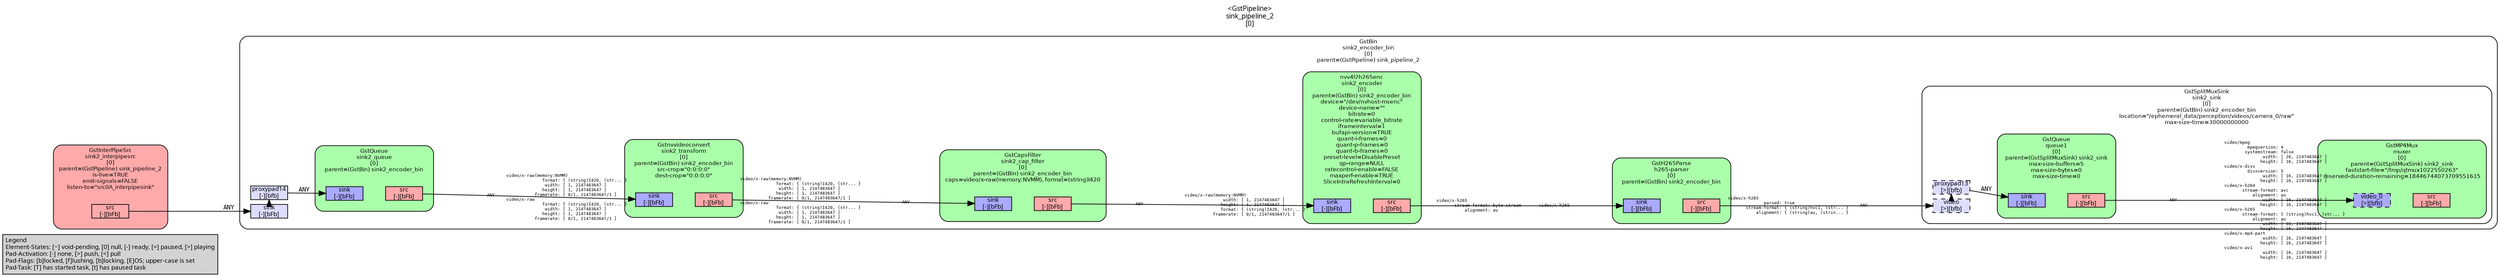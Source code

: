 digraph pipeline {
  rankdir=LR;
  fontname="sans";
  fontsize="10";
  labelloc=t;
  nodesep=.1;
  ranksep=.2;
  label="<GstPipeline>\nsink_pipeline_2\n[0]";
  node [style="filled,rounded", shape=box, fontsize="9", fontname="sans", margin="0.0,0.0"];
  edge [labelfontsize="6", fontsize="9", fontname="monospace"];
  
  legend [
    pos="0,0!",
    margin="0.05,0.05",
    style="filled",
    label="Legend\lElement-States: [~] void-pending, [0] null, [-] ready, [=] paused, [>] playing\lPad-Activation: [-] none, [>] push, [<] pull\lPad-Flags: [b]locked, [f]lushing, [b]locking, [E]OS; upper-case is set\lPad-Task: [T] has started task, [t] has paused task\l",
  ];
  subgraph cluster_sink2_interpipesrc_0x55b811c0f0 {
    fontname="Bitstream Vera Sans";
    fontsize="8";
    style="filled,rounded";
    color=black;
    label="GstInterPipeSrc\nsink2_interpipesrc\n[0]\nparent=(GstPipeline) sink_pipeline_2\nis-live=TRUE\nemit-signals=FALSE\nlisten-to=\"src0A_interpipesink\"";
    subgraph cluster_sink2_interpipesrc_0x55b811c0f0_src {
      label="";
      style="invis";
      sink2_interpipesrc_0x55b811c0f0_src_0x55b810fa00 [color=black, fillcolor="#ffaaaa", label="src\n[-][bFb]", height="0.2", style="filled,solid"];
    }

    fillcolor="#ffaaaa";
  }

  sink2_interpipesrc_0x55b811c0f0_src_0x55b810fa00 -> sink2_encoder_bin_0x55b80e8020_sink_0x55b8106b90 [label="ANY"]
  subgraph cluster_sink2_encoder_bin_0x55b80e8020 {
    fontname="Bitstream Vera Sans";
    fontsize="8";
    style="filled,rounded";
    color=black;
    label="GstBin\nsink2_encoder_bin\n[0]\nparent=(GstPipeline) sink_pipeline_2";
    subgraph cluster_sink2_encoder_bin_0x55b80e8020_sink {
      label="";
      style="invis";
      _proxypad14_0x55b8108540 [color=black, fillcolor="#ddddff", label="proxypad14\n[-][bfb]", height="0.2", style="filled,solid"];
    sink2_encoder_bin_0x55b80e8020_sink_0x55b8106b90 -> _proxypad14_0x55b8108540 [style=dashed, minlen=0]
      sink2_encoder_bin_0x55b80e8020_sink_0x55b8106b90 [color=black, fillcolor="#ddddff", label="sink\n[-][bFb]", height="0.2", style="filled,solid"];
    }

    fillcolor="#ffffff";
    subgraph cluster_sink2_sink_0x55b7e246f0 {
      fontname="Bitstream Vera Sans";
      fontsize="8";
      style="filled,rounded";
      color=black;
      label="GstSplitMuxSink\nsink2_sink\n[0]\nparent=(GstBin) sink2_encoder_bin\nlocation=\"/ephemeral_data/perception/videos/camera_0/raw\"\nmax-size-time=30000000000";
      subgraph cluster_sink2_sink_0x55b7e246f0_sink {
        label="";
        style="invis";
        _proxypad13_0x55b81082e0 [color=black, fillcolor="#ddddff", label="proxypad13\n[>][bfb]", height="0.2", style="filled,dashed"];
      sink2_sink_0x55b7e246f0_video_0x55b8106910 -> _proxypad13_0x55b81082e0 [style=dashed, minlen=0]
        sink2_sink_0x55b7e246f0_video_0x55b8106910 [color=black, fillcolor="#ddddff", label="video\n[>][bfb]", height="0.2", style="filled,dashed"];
      }

      fillcolor="#ffffff";
      subgraph cluster_queue1_0x55b7e2f9c0 {
        fontname="Bitstream Vera Sans";
        fontsize="8";
        style="filled,rounded";
        color=black;
        label="GstQueue\nqueue1\n[0]\nparent=(GstSplitMuxSink) sink2_sink\nmax-size-buffers=5\nmax-size-bytes=0\nmax-size-time=0";
        subgraph cluster_queue1_0x55b7e2f9c0_sink {
          label="";
          style="invis";
          queue1_0x55b7e2f9c0_sink_0x55b810f560 [color=black, fillcolor="#aaaaff", label="sink\n[-][bFb]", height="0.2", style="filled,solid"];
        }

        subgraph cluster_queue1_0x55b7e2f9c0_src {
          label="";
          style="invis";
          queue1_0x55b7e2f9c0_src_0x55b810f7b0 [color=black, fillcolor="#ffaaaa", label="src\n[-][bFb]", height="0.2", style="filled,solid"];
        }

        queue1_0x55b7e2f9c0_sink_0x55b810f560 -> queue1_0x55b7e2f9c0_src_0x55b810f7b0 [style="invis"];
        fillcolor="#aaffaa";
      }

      _proxypad13_0x55b81082e0 -> queue1_0x55b7e2f9c0_sink_0x55b810f560 [label="ANY"]
      queue1_0x55b7e2f9c0_src_0x55b810f7b0 -> muxer_0x55b8106630_video_0_0x55b810f310 [labeldistance="10", labelangle="0", label="                                                  ", taillabel="ANY", headlabel="video/mpeg\l         mpegversion: 4\l        systemstream: false\l               width: [ 16, 2147483647 ]\l              height: [ 16, 2147483647 ]\lvideo/x-divx\l         divxversion: 5\l               width: [ 16, 2147483647 ]\l              height: [ 16, 2147483647 ]\lvideo/x-h264\l       stream-format: avc\l           alignment: au\l               width: [ 16, 2147483647 ]\l              height: [ 16, 2147483647 ]\lvideo/x-h265\l       stream-format: { (string)hvc1, (str... }\l           alignment: au\l               width: [ 16, 2147483647 ]\l              height: [ 16, 2147483647 ]\lvideo/x-mp4-part\l               width: [ 16, 2147483647 ]\l              height: [ 16, 2147483647 ]\lvideo/x-av1\l               width: [ 16, 2147483647 ]\l              height: [ 16, 2147483647 ]\l"]
      subgraph cluster_muxer_0x55b8106630 {
        fontname="Bitstream Vera Sans";
        fontsize="8";
        style="filled,rounded";
        color=black;
        label="GstMP4Mux\nmuxer\n[0]\nparent=(GstSplitMuxSink) sink2_sink\nfaststart-file=\"/tmp/qtmux1022550263\"\nreserved-duration-remaining=18446744073709551615";
        subgraph cluster_muxer_0x55b8106630_sink {
          label="";
          style="invis";
          muxer_0x55b8106630_video_0_0x55b810f310 [color=black, fillcolor="#aaaaff", label="video_0\n[>][bfb]", height="0.2", style="filled,dashed"];
        }

        subgraph cluster_muxer_0x55b8106630_src {
          label="";
          style="invis";
          muxer_0x55b8106630_src_0x55b810f0c0 [color=black, fillcolor="#ffaaaa", label="src\n[-][bFb]", height="0.2", style="filled,solid"];
        }

        muxer_0x55b8106630_video_0_0x55b810f310 -> muxer_0x55b8106630_src_0x55b810f0c0 [style="invis"];
        fillcolor="#aaffaa";
      }

    }

    subgraph cluster_sink2_encoder_0x55b810d5a0 {
      fontname="Bitstream Vera Sans";
      fontsize="8";
      style="filled,rounded";
      color=black;
      label="nvv4l2h265enc\nsink2_encoder\n[0]\nparent=(GstBin) sink2_encoder_bin\ndevice=\"/dev/nvhost-msenc\"\ndevice-name=\"\"\nbitrate=0\ncontrol-rate=variable_bitrate\niframeinterval=1\nbufapi-version=TRUE\nquant-i-frames=0\nquant-p-frames=0\nquant-b-frames=0\npreset-level=DisablePreset\nqp-range=NULL\nratecontrol-enable=FALSE\nmaxperf-enable=TRUE\nSliceIntraRefreshInterval=0";
      subgraph cluster_sink2_encoder_0x55b810d5a0_sink {
        label="";
        style="invis";
        sink2_encoder_0x55b810d5a0_sink_0x55b810e780 [color=black, fillcolor="#aaaaff", label="sink\n[-][bFb]", height="0.2", style="filled,solid"];
      }

      subgraph cluster_sink2_encoder_0x55b810d5a0_src {
        label="";
        style="invis";
        sink2_encoder_0x55b810d5a0_src_0x55b810e9d0 [color=black, fillcolor="#ffaaaa", label="src\n[-][bFb]", height="0.2", style="filled,solid"];
      }

      sink2_encoder_0x55b810d5a0_sink_0x55b810e780 -> sink2_encoder_0x55b810d5a0_src_0x55b810e9d0 [style="invis"];
      fillcolor="#aaffaa";
    }

    sink2_encoder_0x55b810d5a0_src_0x55b810e9d0 -> h265_parser_0x55b81105d0_sink_0x55b810ec20 [labeldistance="10", labelangle="0", label="                                                  ", taillabel="video/x-h265\l       stream-format: byte-stream\l           alignment: au\l", headlabel="video/x-h265\l"]
    subgraph cluster_sink2_cap_filter_0x55b7de4ea0 {
      fontname="Bitstream Vera Sans";
      fontsize="8";
      style="filled,rounded";
      color=black;
      label="GstCapsFilter\nsink2_cap_filter\n[0]\nparent=(GstBin) sink2_encoder_bin\ncaps=video/x-raw(memory:NVMM), format=(string)I420";
      subgraph cluster_sink2_cap_filter_0x55b7de4ea0_sink {
        label="";
        style="invis";
        sink2_cap_filter_0x55b7de4ea0_sink_0x55b810e2e0 [color=black, fillcolor="#aaaaff", label="sink\n[-][bFb]", height="0.2", style="filled,solid"];
      }

      subgraph cluster_sink2_cap_filter_0x55b7de4ea0_src {
        label="";
        style="invis";
        sink2_cap_filter_0x55b7de4ea0_src_0x55b810e530 [color=black, fillcolor="#ffaaaa", label="src\n[-][bFb]", height="0.2", style="filled,solid"];
      }

      sink2_cap_filter_0x55b7de4ea0_sink_0x55b810e2e0 -> sink2_cap_filter_0x55b7de4ea0_src_0x55b810e530 [style="invis"];
      fillcolor="#aaffaa";
    }

    sink2_cap_filter_0x55b7de4ea0_src_0x55b810e530 -> sink2_encoder_0x55b810d5a0_sink_0x55b810e780 [labeldistance="10", labelangle="0", label="                                                  ", taillabel="ANY", headlabel="video/x-raw(memory:NVMM)\l               width: [ 1, 2147483647 ]\l              height: [ 1, 2147483647 ]\l              format: { (string)I420, (str... }\l           framerate: [ 0/1, 2147483647/1 ]\l"]
    subgraph cluster_h265_parser_0x55b81105d0 {
      fontname="Bitstream Vera Sans";
      fontsize="8";
      style="filled,rounded";
      color=black;
      label="GstH265Parse\nh265-parser\n[0]\nparent=(GstBin) sink2_encoder_bin";
      subgraph cluster_h265_parser_0x55b81105d0_sink {
        label="";
        style="invis";
        h265_parser_0x55b81105d0_sink_0x55b810ec20 [color=black, fillcolor="#aaaaff", label="sink\n[-][bFb]", height="0.2", style="filled,solid"];
      }

      subgraph cluster_h265_parser_0x55b81105d0_src {
        label="";
        style="invis";
        h265_parser_0x55b81105d0_src_0x55b810ee70 [color=black, fillcolor="#ffaaaa", label="src\n[-][bFb]", height="0.2", style="filled,solid"];
      }

      h265_parser_0x55b81105d0_sink_0x55b810ec20 -> h265_parser_0x55b81105d0_src_0x55b810ee70 [style="invis"];
      fillcolor="#aaffaa";
    }

    h265_parser_0x55b81105d0_src_0x55b810ee70 -> sink2_sink_0x55b7e246f0_video_0x55b8106910 [labeldistance="10", labelangle="0", label="                                                  ", taillabel="video/x-h265\l              parsed: true\l       stream-format: { (string)hvc1, (str... }\l           alignment: { (string)au, (strin... }\l", headlabel="ANY"]
    subgraph cluster_sink2_transform_0x55b810cd00 {
      fontname="Bitstream Vera Sans";
      fontsize="8";
      style="filled,rounded";
      color=black;
      label="Gstnvvideoconvert\nsink2_transform\n[0]\nparent=(GstBin) sink2_encoder_bin\nsrc-crop=\"0:0:0:0\"\ndest-crop=\"0:0:0:0\"";
      subgraph cluster_sink2_transform_0x55b810cd00_sink {
        label="";
        style="invis";
        sink2_transform_0x55b810cd00_sink_0x55b80edc70 [color=black, fillcolor="#aaaaff", label="sink\n[-][bFb]", height="0.2", style="filled,solid"];
      }

      subgraph cluster_sink2_transform_0x55b810cd00_src {
        label="";
        style="invis";
        sink2_transform_0x55b810cd00_src_0x55b810e090 [color=black, fillcolor="#ffaaaa", label="src\n[-][bFb]", height="0.2", style="filled,solid"];
      }

      sink2_transform_0x55b810cd00_sink_0x55b80edc70 -> sink2_transform_0x55b810cd00_src_0x55b810e090 [style="invis"];
      fillcolor="#aaffaa";
    }

    sink2_transform_0x55b810cd00_src_0x55b810e090 -> sink2_cap_filter_0x55b7de4ea0_sink_0x55b810e2e0 [labeldistance="10", labelangle="0", label="                                                  ", taillabel="video/x-raw(memory:NVMM)\l              format: { (string)I420, (str... }\l               width: [ 1, 2147483647 ]\l              height: [ 1, 2147483647 ]\l           framerate: [ 0/1, 2147483647/1 ]\lvideo/x-raw\l              format: { (string)I420, (str... }\l               width: [ 1, 2147483647 ]\l              height: [ 1, 2147483647 ]\l           framerate: [ 0/1, 2147483647/1 ]\l", headlabel="ANY"]
    subgraph cluster_sink2_queue_0x55b7e2f6c0 {
      fontname="Bitstream Vera Sans";
      fontsize="8";
      style="filled,rounded";
      color=black;
      label="GstQueue\nsink2_queue\n[0]\nparent=(GstBin) sink2_encoder_bin";
      subgraph cluster_sink2_queue_0x55b7e2f6c0_sink {
        label="";
        style="invis";
        sink2_queue_0x55b7e2f6c0_sink_0x55b80ed7d0 [color=black, fillcolor="#aaaaff", label="sink\n[-][bFb]", height="0.2", style="filled,solid"];
      }

      subgraph cluster_sink2_queue_0x55b7e2f6c0_src {
        label="";
        style="invis";
        sink2_queue_0x55b7e2f6c0_src_0x55b80eda20 [color=black, fillcolor="#ffaaaa", label="src\n[-][bFb]", height="0.2", style="filled,solid"];
      }

      sink2_queue_0x55b7e2f6c0_sink_0x55b80ed7d0 -> sink2_queue_0x55b7e2f6c0_src_0x55b80eda20 [style="invis"];
      fillcolor="#aaffaa";
    }

    _proxypad14_0x55b8108540 -> sink2_queue_0x55b7e2f6c0_sink_0x55b80ed7d0 [label="ANY"]
    sink2_queue_0x55b7e2f6c0_src_0x55b80eda20 -> sink2_transform_0x55b810cd00_sink_0x55b80edc70 [labeldistance="10", labelangle="0", label="                                                  ", taillabel="ANY", headlabel="video/x-raw(memory:NVMM)\l              format: { (string)I420, (str... }\l               width: [ 1, 2147483647 ]\l              height: [ 1, 2147483647 ]\l           framerate: [ 0/1, 2147483647/1 ]\lvideo/x-raw\l              format: { (string)I420, (str... }\l               width: [ 1, 2147483647 ]\l              height: [ 1, 2147483647 ]\l           framerate: [ 0/1, 2147483647/1 ]\l"]
  }

}
